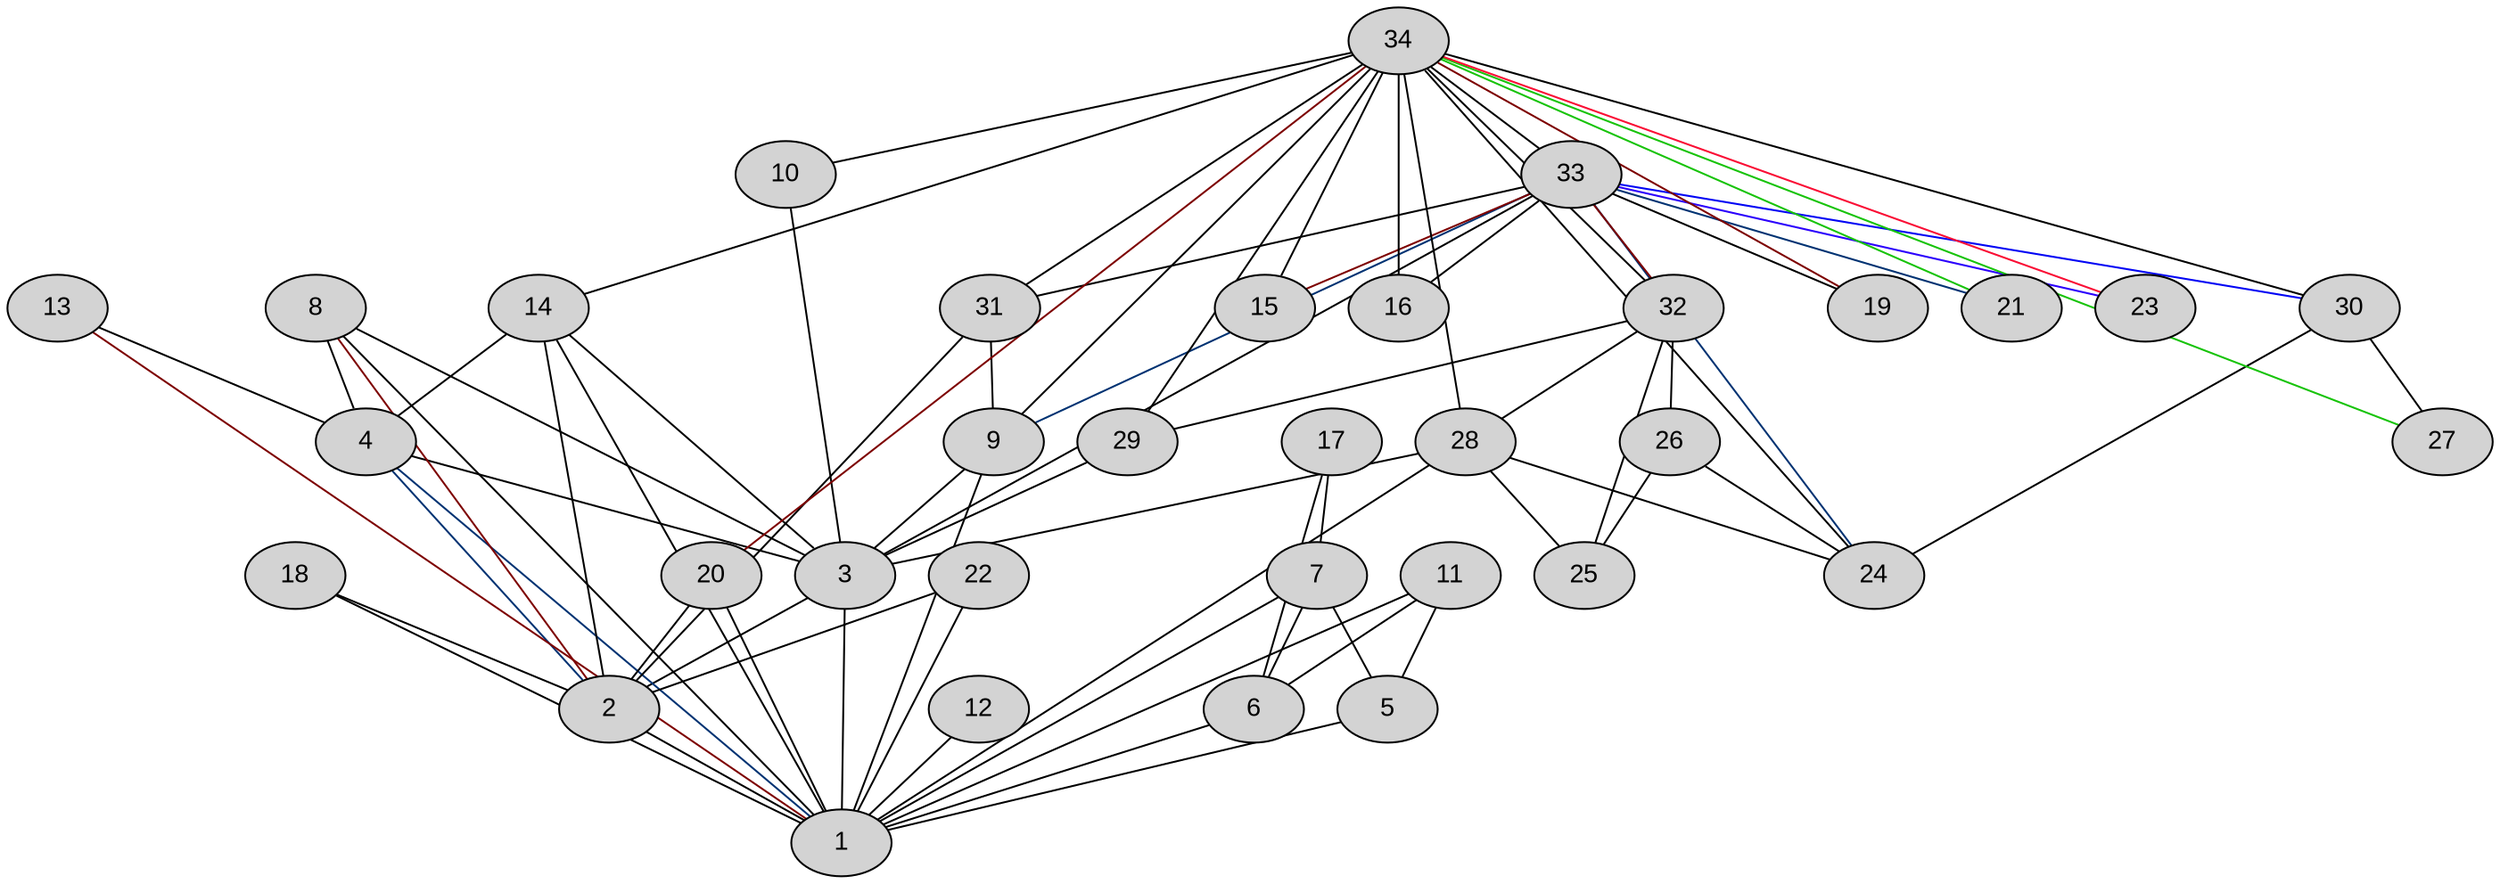 graph G {
	graph [bb="0,0,1338,468",
		outputorder=edgesfirst,
		splines=line
	];
	node [fontname=Arial,
		label="\N",
		style=filled
	];
	edge [arrowhead=none];
	2	[height=0.5,
		pos="324,90",
		width=0.75];
	1	[height=0.5,
		pos="449,18",
		width=0.75];
	2 -- 1	[color="#000000",
		pos="344.08,77.753 367.41,64.691 405.66,43.27 428.97,30.219"];
	3	[height=0.5,
		pos="451,162",
		width=0.75];
	3 -- 2	[color="#000000",
		pos="430.88,149.91 407.24,136.88 368.23,115.38 344.45,102.27"];
	3 -- 1	[color="#000000",
		pos="450.75,143.76 450.36,116.06 449.63,63.7 449.25,36.09"];
	4	[height=0.5,
		pos="193,234",
		width=0.75];
	4 -- 2	[color="#003272",
		pos="207.02,218.59 232.1,191.02 284.39,133.54 309.68,105.74"];
	4 -- 1	[color="#003272",
		pos="209.8,219.83 256.18,180.69 385.68,71.425 432.14,32.225"];
	4 -- 3	[color="#000000",
		pos="217.74,226.29 267.05,212.91 377.08,183.05 426.34,169.69"];
	5	[height=0.5,
		pos="743,90",
		width=0.75];
	5 -- 1	[color="#000000",
		pos="717.93,83.032 662.39,69.807 529.49,38.164 474,24.953"];
	6	[height=0.5,
		pos="671,90",
		width=0.75];
	6 -- 1	[color="#000000",
		pos="646.82,81.376 604,67.875 515.37,39.927 472.81,26.509"];
	7	[height=0.5,
		pos="705,162",
		width=0.75];
	7 -- 1	[color="#000000",
		pos="684.05,150.22 635.93,123.15 517.94,56.777 469.88,29.745"];
	7 -- 5	[color="#000000",
		pos="713.81,144.76 719.95,133.46 728.11,118.44 734.23,107.15"];
	7 -- 6	[color="#000000",
		pos="697.11,144.76 691.7,133.62 684.53,118.87 679.08,107.63"];
	8	[height=0.5,
		pos="166,306",
		width=0.75];
	8 -- 2	[color="#7d0100",
		pos="177.88,289.76 207.16,249.74 282.56,146.65 311.99,106.42"];
	8 -- 1	[color="#000000",
		pos="180.82,290.92 229.61,241.27 384.92,83.216 433.99,33.277"];
	8 -- 3	[color="#000000",
		pos="187.89,294.94 241.07,268.07 376.57,199.61 429.43,172.9"];
	8 -- 4	[color="#000000",
		pos="172.4,288.41 176.64,277.41 182.19,263.03 186.46,251.96"];
	9	[height=0.5,
		pos="531,234",
		width=0.75];
	9 -- 1	[color="#000000",
		pos="524.29,216.32 508.87,175.72 471.08,76.165 455.69,35.617"];
	9 -- 3	[color="#000000",
		pos="515.19,219.17 501.17,206.9 480.79,189.06 466.77,176.8"];
	10	[height=0.5,
		pos="419,378",
		width=0.75];
	10 -- 3	[color="#000000",
		pos="421.67,359.96 427.7,319.3 442.27,220.9 448.31,180.15"];
	11	[height=0.5,
		pos="777,162",
		width=0.75];
	11 -- 1	[color="#000000",
		pos="754.2,151.99 694.05,125.58 531.63,54.275 471.65,27.945"];
	11 -- 5	[color="#000000",
		pos="769.11,144.76 763.7,133.62 756.53,118.87 751.08,107.63"];
	11 -- 6	[color="#000000",
		pos="758.54,148.81 739.2,136.04 709,116.09 689.61,103.29"];
	12	[height=0.5,
		pos="523,90",
		width=0.75];
	12 -- 1	[color="#000000",
		pos="508.02,74.834 495.19,62.69 476.78,45.283 463.95,33.144"];
	13	[height=0.5,
		pos="27,306",
		width=0.75];
	13 -- 1	[color="#7d0100",
		pos="45.952,293.07 116.04,245.23 360.1,78.67 430.1,30.899"];
	13 -- 4	[color="#000000",
		pos="49.387,295.56 81.158,282.16 138.98,257.78 170.7,244.4"];
	14	[height=0.5,
		pos="286,306",
		width=0.75];
	14 -- 2	[color="#000000",
		pos="289.17,287.96 296.33,247.3 313.64,148.9 320.81,108.15"];
	14 -- 1	[color="#000000",
		pos="295.71,288.85 324.7,237.62 410.42,86.169 439.34,35.063"];
	14 -- 3	[color="#000000",
		pos="302.42,291.67 333.89,264.21 402.36,204.45 434.15,176.7"];
	14 -- 4	[color="#000000",
		pos="268.51,291.83 251.88,279.32 227.02,260.6 210.41,248.11"];
	17	[height=0.5,
		pos="713,234",
		width=0.75];
	17 -- 6	[color="#000000",
		pos="707.77,216.05 699.67,188.31 684.22,135.33 676.17,107.72"];
	17 -- 7	[color="#000000",
		pos="711.02,215.7 709.78,204.85 708.19,190.92 706.95,180.1"];
	18	[height=0.5,
		pos="155,162",
		width=0.75];
	18 -- 2	[color="#000000",
		pos="177.44,151.7 209.86,138.28 269.42,113.61 301.73,100.22"];
	18 -- 1	[color="#000000",
		pos="177.1,151.18 231.72,124.42 372.58,55.43 427.05,28.753"];
	20	[height=0.5,
		pos="379,162",
		width=0.75];
	20 -- 2	[color="#000000",
		pos="367.07,145.81 357.84,134.07 345.13,117.89 335.91,106.16"];
	20 -- 1	[color="#000000",
		pos="387.44,144.63 400.9,116.95 427.05,63.148 440.53,35.431"];
	22	[height=0.5,
		pos="523,162",
		width=0.75];
	22 -- 2	[color="#000000",
		pos="499.39,152.7 460.99,139.19 385.45,112.62 347.27,99.186"];
	22 -- 1	[color="#000000",
		pos="514.22,144.92 499.98,117.2 472,62.762 457.77,35.062"];
	26	[height=0.5,
		pos="895,234",
		width=0.75];
	24	[height=0.5,
		pos="1005,162",
		width=0.75];
	26 -- 24	[color="#000000",
		pos="914.16,220.81 934.35,207.96 965.95,187.85 986.06,175.05"];
	25	[height=0.5,
		pos="849,162",
		width=0.75];
	26 -- 25	[color="#000000",
		pos="884.56,217.12 877.03,205.66 866.92,190.26 859.4,178.82"];
	28	[height=0.5,
		pos="785,234",
		width=0.75];
	28 -- 3	[color="#000000",
		pos="759.62,227.68 697.51,214.66 538.41,181.32 476.34,168.31"];
	28 -- 24	[color="#000000",
		pos="808.96,225.38 851.28,211.91 938.77,184.07 981.07,170.62"];
	28 -- 25	[color="#000000",
		pos="798.57,218.15 809.43,206.28 824.59,189.7 835.45,177.82"];
	29	[height=0.5,
		pos="603,234",
		width=0.75];
	29 -- 3	[color="#000000",
		pos="581.22,222.97 552.33,209.66 501.61,186.31 472.74,173.01"];
	30	[height=0.5,
		pos="1261,306",
		width=0.75];
	30 -- 24	[color="#000000",
		pos="1240.1,294.22 1191.9,267.15 1073.9,200.78 1025.9,173.74"];
	27	[height=0.5,
		pos="1311,234",
		width=0.75];
	30 -- 27	[color="#000000",
		pos="1272.1,289.46 1280.4,277.86 1291.7,262.08 1299.9,250.49"];
	31	[height=0.5,
		pos="529,306",
		width=0.75];
	31 -- 2	[color="#000000",
		pos="514.26,290.47 476.43,250.61 376.29,145.09 338.61,105.39"];
	31 -- 9	[color="#000000",
		pos="529.49,287.7 529.8,276.85 530.2,262.92 530.51,252.1"];
	32	[height=0.5,
		pos="897,306",
		width=0.75];
	32 -- 1	[color="#000000",
		pos="877.46,293.44 803.7,246.02 542.58,78.158 468.64,30.626"];
	32 -- 26	[color="#000000",
		pos="896.51,287.7 896.2,276.85 895.8,262.92 895.49,252.1"];
	32 -- 25	[color="#000000",
		pos="891.11,288.34 881.9,260.71 864.18,207.53 854.93,179.8"];
	32 -- 29	[color="#000000",
		pos="871.93,299.03 816.39,285.81 683.49,254.16 628,240.95"];
	33	[height=0.5,
		pos="842,378",
		width=0.75];
	33 -- 3	[color="#000000",
		pos="820.98,366.39 753.09,328.88 540.16,211.26 472.13,173.67"];
	33 -- 9	[color="#003272",
		pos="819.63,367.64 762.39,341.14 611.06,271.07 553.58,244.46"];
	33 -- 24	[color="#003272",
		pos="854.25,361.76 884.53,321.64 962.63,218.14 992.83,178.13"];
	33 -- 30	[color="#0104f4",
		pos="867.89,372.67 942.92,360.14 1159.9,323.9 1235,311.34"];
	33 -- 31	[color="#000000",
		pos="816.65,371.33 757.85,358.18 612.75,325.73 554.15,312.62"];
	33 -- 32	[color="#7d0100",
		pos="853.93,361.81 863.16,350.07 875.87,333.89 885.09,322.16"];
	15	[height=0.5,
		pos="677,306",
		width=0.75];
	33 -- 15	[color="#7d0100",
		pos="819.75,367.56 788.17,354.16 730.69,329.78 699.16,316.4"];
	16	[height=0.5,
		pos="749,306",
		width=0.75];
	33 -- 16	[color="#000000",
		pos="824.51,363.83 807.88,351.32 783.02,332.6 766.41,320.11"];
	19	[height=0.5,
		pos="1007,306",
		width=0.75];
	33 -- 19	[color="#000000",
		pos="864.25,367.56 895.83,354.16 953.31,329.78 984.84,316.4"];
	21	[height=0.5,
		pos="1079,306",
		width=0.75];
	33 -- 21	[color="#003272",
		pos="866.47,369.77 912,356.32 1009.2,327.61 1054.7,314.19"];
	23	[height=0.5,
		pos="1151,306",
		width=0.75];
	33 -- 23	[color="#2b00fc",
		pos="867.29,371.27 925.37,358.11 1067.8,325.85 1125.8,312.71"];
	34	[height=0.5,
		pos="749,450",
		width=0.75];
	34 -- 9	[color="#000000",
		pos="733.67,434.81 693.64,395.15 586.32,288.81 546.31,249.17"];
	34 -- 10	[color="#000000",
		pos="723.65,443.62 662.23,430.59 505.95,397.44 444.43,384.39"];
	34 -- 14	[color="#000000",
		pos="724.43,442.36 644.23,417.42 390.62,338.54 310.51,313.62"];
	34 -- 20	[color="#7d0100",
		pos="731.15,436.11 668.5,387.34 459.04,224.3 396.67,175.75"];
	34 -- 24	[color="#000000",
		pos="763.13,434.11 807.99,383.64 946.87,227.4 991.23,177.49"];
	34 -- 28	[color="#000000",
		pos="752.01,431.96 758.78,391.3 775.18,292.9 781.98,252.15"];
	34 -- 29	[color="#000000",
		pos="737.79,433.41 710.61,393.2 641.47,290.91 614.25,250.65"];
	34 -- 30	[color="#000000",
		pos="774.04,442.96 860.97,418.51 1149.1,337.46 1236,313.03"];
	34 -- 27	[color="#17c30a",
		pos="772.43,440.99 863.84,405.86 1195.9,278.24 1287.5,243.04"];
	34 -- 31	[color="#000000",
		pos="729.48,437.22 687.73,409.89 590.19,346.05 548.48,318.75"];
	34 -- 32	[color="#000000",
		pos="764.28,435.13 792.64,407.54 853.12,348.7 881.58,321"];
	34 -- 33	[color="#000000",
		pos="766.49,435.83 783.12,423.32 807.98,404.6 824.59,392.11"];
	34 -- 15	[color="#000000",
		pos="740.46,432.92 726.68,405.35 699.67,351.35 685.76,323.51"];
	34 -- 16	[color="#000000",
		pos="749,431.76 749,404.06 749,351.7 749,324.09"];
	34 -- 19	[color="#7d0100",
		pos="770.11,438.22 818.61,411.15 937.52,344.78 985.96,317.74"];
	34 -- 21	[color="#17c30a",
		pos="771.68,440.1 831.97,413.8 995.69,342.35 1056.2,315.97"];
	34 -- 23	[color="#fa0d34",
		pos="772.94,441.42 844.44,415.81 1055.8,340.08 1127.2,314.53"];
}
